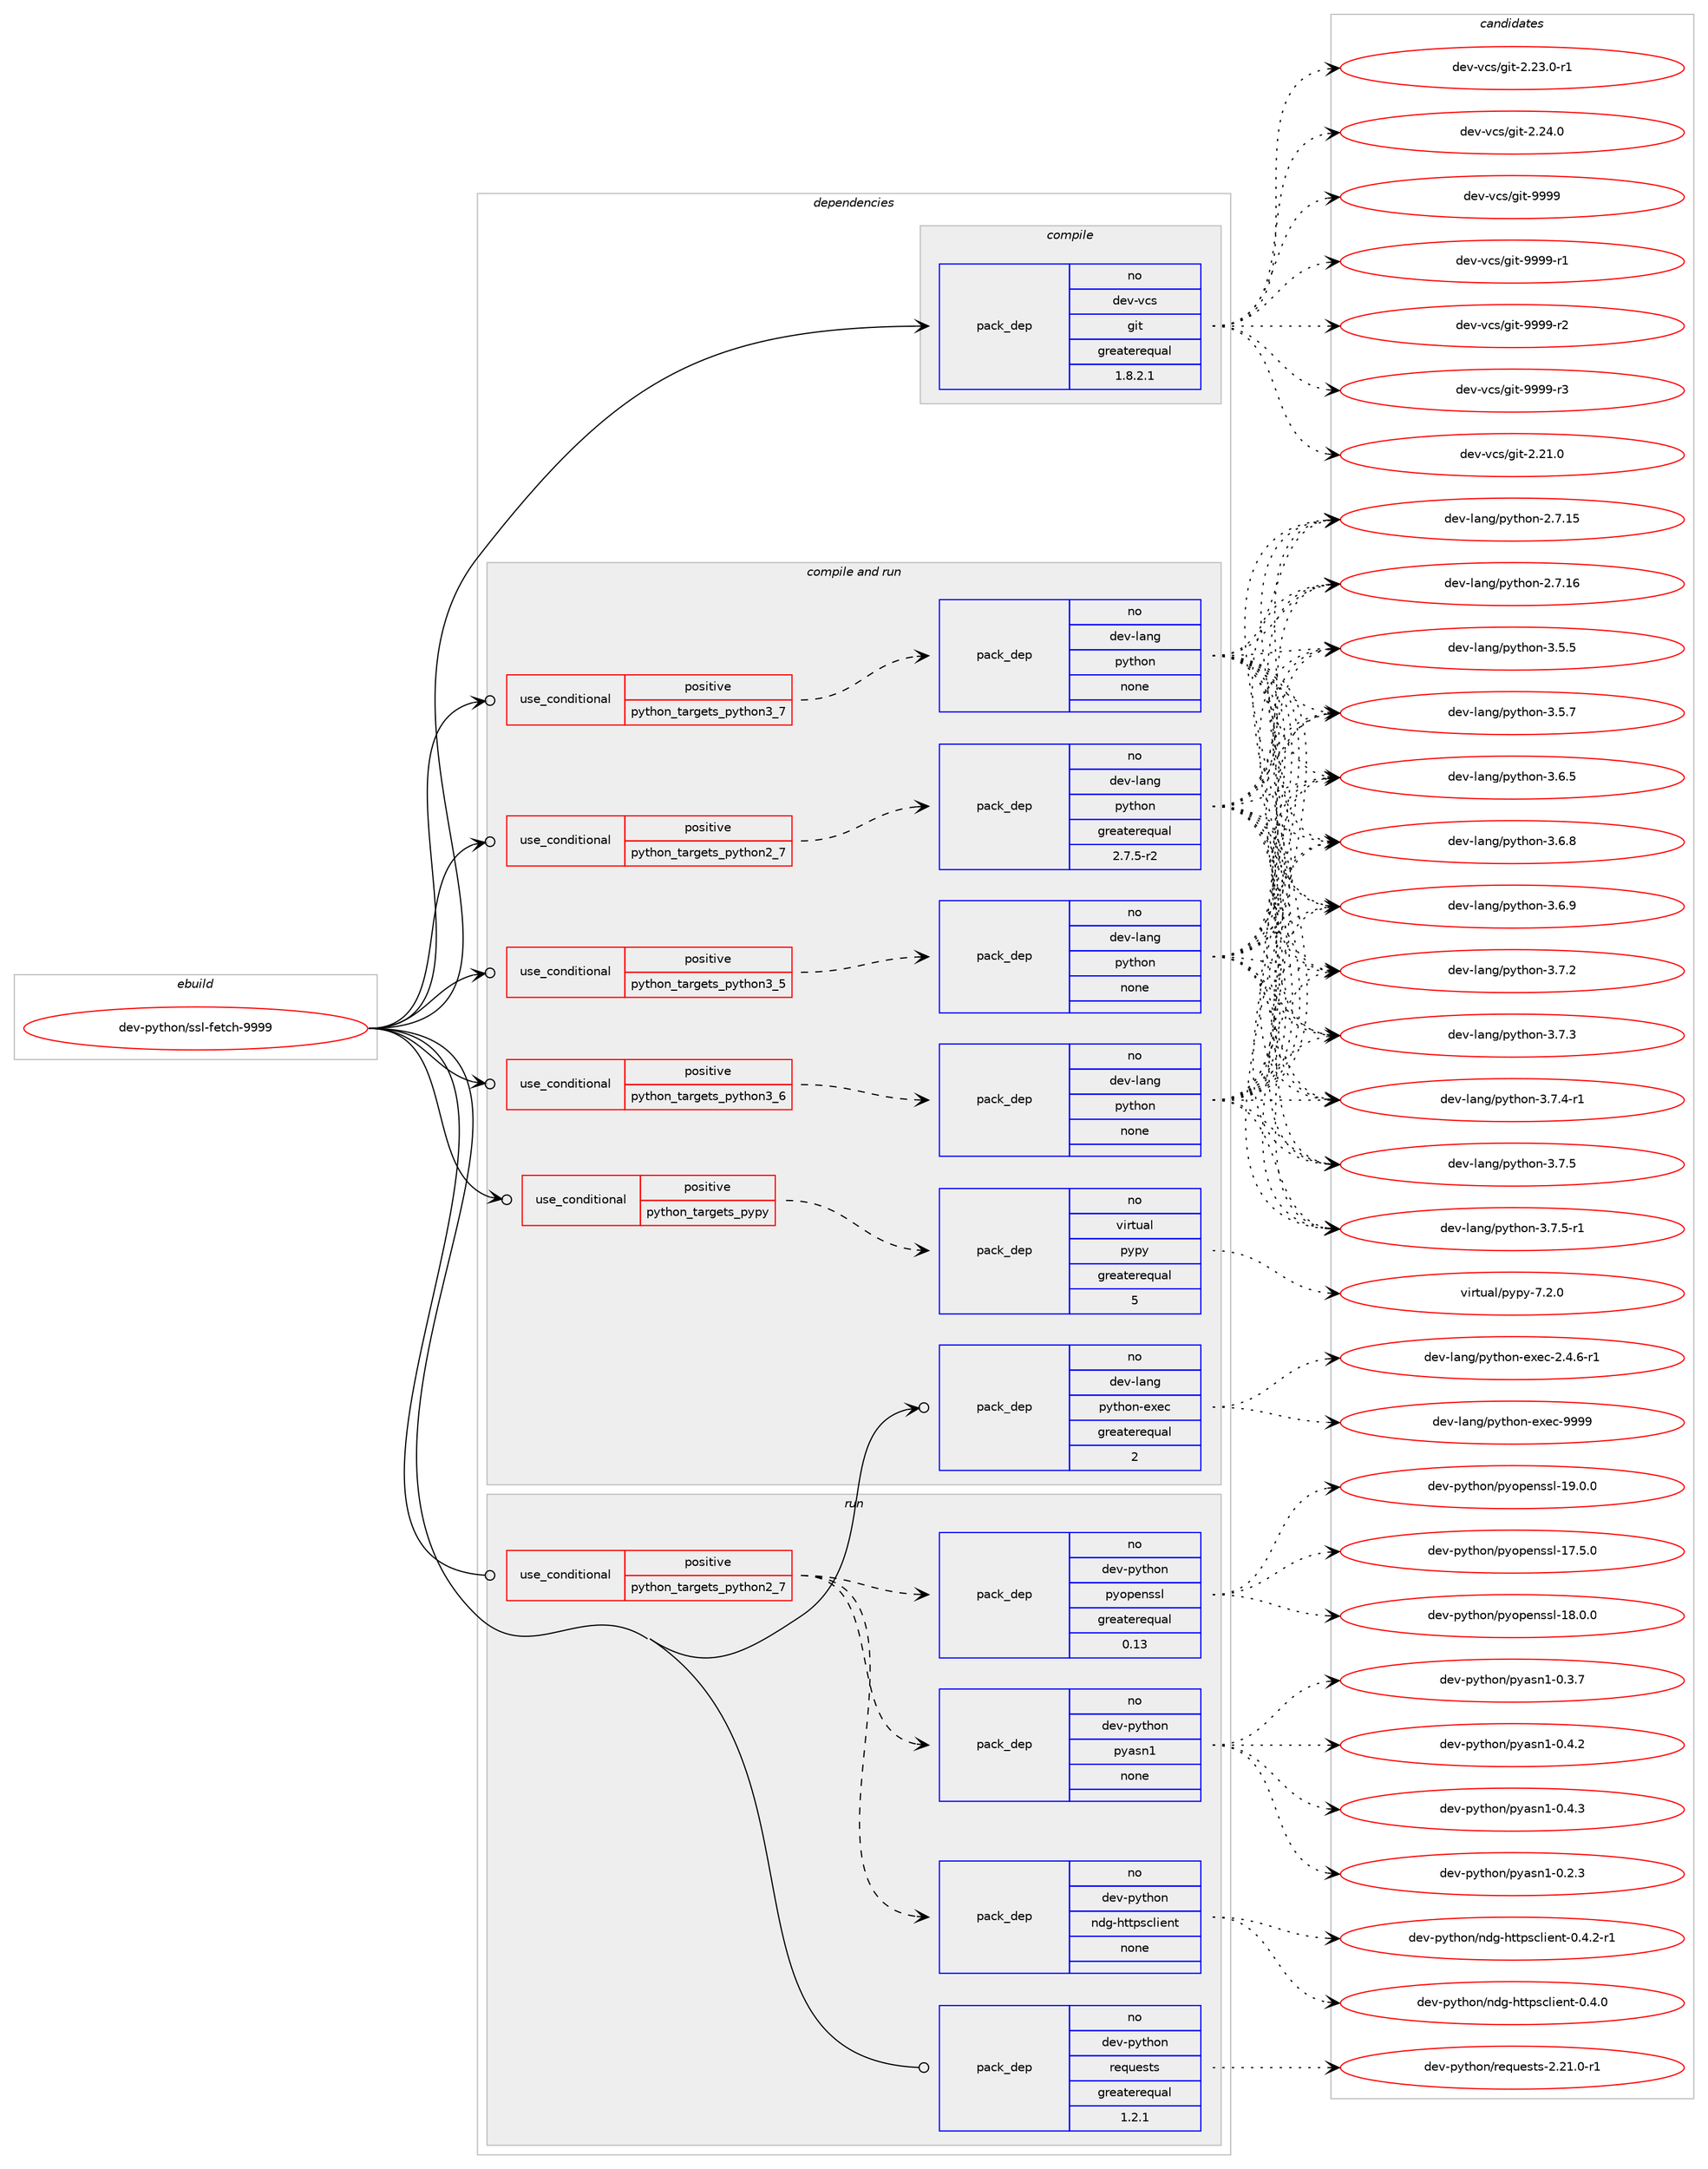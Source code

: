 digraph prolog {

# *************
# Graph options
# *************

newrank=true;
concentrate=true;
compound=true;
graph [rankdir=LR,fontname=Helvetica,fontsize=10,ranksep=1.5];#, ranksep=2.5, nodesep=0.2];
edge  [arrowhead=vee];
node  [fontname=Helvetica,fontsize=10];

# **********
# The ebuild
# **********

subgraph cluster_leftcol {
color=gray;
rank=same;
label=<<i>ebuild</i>>;
id [label="dev-python/ssl-fetch-9999", color=red, width=4, href="../dev-python/ssl-fetch-9999.svg"];
}

# ****************
# The dependencies
# ****************

subgraph cluster_midcol {
color=gray;
label=<<i>dependencies</i>>;
subgraph cluster_compile {
fillcolor="#eeeeee";
style=filled;
label=<<i>compile</i>>;
subgraph pack477297 {
dependency639115 [label=<<TABLE BORDER="0" CELLBORDER="1" CELLSPACING="0" CELLPADDING="4" WIDTH="220"><TR><TD ROWSPAN="6" CELLPADDING="30">pack_dep</TD></TR><TR><TD WIDTH="110">no</TD></TR><TR><TD>dev-vcs</TD></TR><TR><TD>git</TD></TR><TR><TD>greaterequal</TD></TR><TR><TD>1.8.2.1</TD></TR></TABLE>>, shape=none, color=blue];
}
id:e -> dependency639115:w [weight=20,style="solid",arrowhead="vee"];
}
subgraph cluster_compileandrun {
fillcolor="#eeeeee";
style=filled;
label=<<i>compile and run</i>>;
subgraph cond149937 {
dependency639116 [label=<<TABLE BORDER="0" CELLBORDER="1" CELLSPACING="0" CELLPADDING="4"><TR><TD ROWSPAN="3" CELLPADDING="10">use_conditional</TD></TR><TR><TD>positive</TD></TR><TR><TD>python_targets_pypy</TD></TR></TABLE>>, shape=none, color=red];
subgraph pack477298 {
dependency639117 [label=<<TABLE BORDER="0" CELLBORDER="1" CELLSPACING="0" CELLPADDING="4" WIDTH="220"><TR><TD ROWSPAN="6" CELLPADDING="30">pack_dep</TD></TR><TR><TD WIDTH="110">no</TD></TR><TR><TD>virtual</TD></TR><TR><TD>pypy</TD></TR><TR><TD>greaterequal</TD></TR><TR><TD>5</TD></TR></TABLE>>, shape=none, color=blue];
}
dependency639116:e -> dependency639117:w [weight=20,style="dashed",arrowhead="vee"];
}
id:e -> dependency639116:w [weight=20,style="solid",arrowhead="odotvee"];
subgraph cond149938 {
dependency639118 [label=<<TABLE BORDER="0" CELLBORDER="1" CELLSPACING="0" CELLPADDING="4"><TR><TD ROWSPAN="3" CELLPADDING="10">use_conditional</TD></TR><TR><TD>positive</TD></TR><TR><TD>python_targets_python2_7</TD></TR></TABLE>>, shape=none, color=red];
subgraph pack477299 {
dependency639119 [label=<<TABLE BORDER="0" CELLBORDER="1" CELLSPACING="0" CELLPADDING="4" WIDTH="220"><TR><TD ROWSPAN="6" CELLPADDING="30">pack_dep</TD></TR><TR><TD WIDTH="110">no</TD></TR><TR><TD>dev-lang</TD></TR><TR><TD>python</TD></TR><TR><TD>greaterequal</TD></TR><TR><TD>2.7.5-r2</TD></TR></TABLE>>, shape=none, color=blue];
}
dependency639118:e -> dependency639119:w [weight=20,style="dashed",arrowhead="vee"];
}
id:e -> dependency639118:w [weight=20,style="solid",arrowhead="odotvee"];
subgraph cond149939 {
dependency639120 [label=<<TABLE BORDER="0" CELLBORDER="1" CELLSPACING="0" CELLPADDING="4"><TR><TD ROWSPAN="3" CELLPADDING="10">use_conditional</TD></TR><TR><TD>positive</TD></TR><TR><TD>python_targets_python3_5</TD></TR></TABLE>>, shape=none, color=red];
subgraph pack477300 {
dependency639121 [label=<<TABLE BORDER="0" CELLBORDER="1" CELLSPACING="0" CELLPADDING="4" WIDTH="220"><TR><TD ROWSPAN="6" CELLPADDING="30">pack_dep</TD></TR><TR><TD WIDTH="110">no</TD></TR><TR><TD>dev-lang</TD></TR><TR><TD>python</TD></TR><TR><TD>none</TD></TR><TR><TD></TD></TR></TABLE>>, shape=none, color=blue];
}
dependency639120:e -> dependency639121:w [weight=20,style="dashed",arrowhead="vee"];
}
id:e -> dependency639120:w [weight=20,style="solid",arrowhead="odotvee"];
subgraph cond149940 {
dependency639122 [label=<<TABLE BORDER="0" CELLBORDER="1" CELLSPACING="0" CELLPADDING="4"><TR><TD ROWSPAN="3" CELLPADDING="10">use_conditional</TD></TR><TR><TD>positive</TD></TR><TR><TD>python_targets_python3_6</TD></TR></TABLE>>, shape=none, color=red];
subgraph pack477301 {
dependency639123 [label=<<TABLE BORDER="0" CELLBORDER="1" CELLSPACING="0" CELLPADDING="4" WIDTH="220"><TR><TD ROWSPAN="6" CELLPADDING="30">pack_dep</TD></TR><TR><TD WIDTH="110">no</TD></TR><TR><TD>dev-lang</TD></TR><TR><TD>python</TD></TR><TR><TD>none</TD></TR><TR><TD></TD></TR></TABLE>>, shape=none, color=blue];
}
dependency639122:e -> dependency639123:w [weight=20,style="dashed",arrowhead="vee"];
}
id:e -> dependency639122:w [weight=20,style="solid",arrowhead="odotvee"];
subgraph cond149941 {
dependency639124 [label=<<TABLE BORDER="0" CELLBORDER="1" CELLSPACING="0" CELLPADDING="4"><TR><TD ROWSPAN="3" CELLPADDING="10">use_conditional</TD></TR><TR><TD>positive</TD></TR><TR><TD>python_targets_python3_7</TD></TR></TABLE>>, shape=none, color=red];
subgraph pack477302 {
dependency639125 [label=<<TABLE BORDER="0" CELLBORDER="1" CELLSPACING="0" CELLPADDING="4" WIDTH="220"><TR><TD ROWSPAN="6" CELLPADDING="30">pack_dep</TD></TR><TR><TD WIDTH="110">no</TD></TR><TR><TD>dev-lang</TD></TR><TR><TD>python</TD></TR><TR><TD>none</TD></TR><TR><TD></TD></TR></TABLE>>, shape=none, color=blue];
}
dependency639124:e -> dependency639125:w [weight=20,style="dashed",arrowhead="vee"];
}
id:e -> dependency639124:w [weight=20,style="solid",arrowhead="odotvee"];
subgraph pack477303 {
dependency639126 [label=<<TABLE BORDER="0" CELLBORDER="1" CELLSPACING="0" CELLPADDING="4" WIDTH="220"><TR><TD ROWSPAN="6" CELLPADDING="30">pack_dep</TD></TR><TR><TD WIDTH="110">no</TD></TR><TR><TD>dev-lang</TD></TR><TR><TD>python-exec</TD></TR><TR><TD>greaterequal</TD></TR><TR><TD>2</TD></TR></TABLE>>, shape=none, color=blue];
}
id:e -> dependency639126:w [weight=20,style="solid",arrowhead="odotvee"];
}
subgraph cluster_run {
fillcolor="#eeeeee";
style=filled;
label=<<i>run</i>>;
subgraph cond149942 {
dependency639127 [label=<<TABLE BORDER="0" CELLBORDER="1" CELLSPACING="0" CELLPADDING="4"><TR><TD ROWSPAN="3" CELLPADDING="10">use_conditional</TD></TR><TR><TD>positive</TD></TR><TR><TD>python_targets_python2_7</TD></TR></TABLE>>, shape=none, color=red];
subgraph pack477304 {
dependency639128 [label=<<TABLE BORDER="0" CELLBORDER="1" CELLSPACING="0" CELLPADDING="4" WIDTH="220"><TR><TD ROWSPAN="6" CELLPADDING="30">pack_dep</TD></TR><TR><TD WIDTH="110">no</TD></TR><TR><TD>dev-python</TD></TR><TR><TD>ndg-httpsclient</TD></TR><TR><TD>none</TD></TR><TR><TD></TD></TR></TABLE>>, shape=none, color=blue];
}
dependency639127:e -> dependency639128:w [weight=20,style="dashed",arrowhead="vee"];
subgraph pack477305 {
dependency639129 [label=<<TABLE BORDER="0" CELLBORDER="1" CELLSPACING="0" CELLPADDING="4" WIDTH="220"><TR><TD ROWSPAN="6" CELLPADDING="30">pack_dep</TD></TR><TR><TD WIDTH="110">no</TD></TR><TR><TD>dev-python</TD></TR><TR><TD>pyasn1</TD></TR><TR><TD>none</TD></TR><TR><TD></TD></TR></TABLE>>, shape=none, color=blue];
}
dependency639127:e -> dependency639129:w [weight=20,style="dashed",arrowhead="vee"];
subgraph pack477306 {
dependency639130 [label=<<TABLE BORDER="0" CELLBORDER="1" CELLSPACING="0" CELLPADDING="4" WIDTH="220"><TR><TD ROWSPAN="6" CELLPADDING="30">pack_dep</TD></TR><TR><TD WIDTH="110">no</TD></TR><TR><TD>dev-python</TD></TR><TR><TD>pyopenssl</TD></TR><TR><TD>greaterequal</TD></TR><TR><TD>0.13</TD></TR></TABLE>>, shape=none, color=blue];
}
dependency639127:e -> dependency639130:w [weight=20,style="dashed",arrowhead="vee"];
}
id:e -> dependency639127:w [weight=20,style="solid",arrowhead="odot"];
subgraph pack477307 {
dependency639131 [label=<<TABLE BORDER="0" CELLBORDER="1" CELLSPACING="0" CELLPADDING="4" WIDTH="220"><TR><TD ROWSPAN="6" CELLPADDING="30">pack_dep</TD></TR><TR><TD WIDTH="110">no</TD></TR><TR><TD>dev-python</TD></TR><TR><TD>requests</TD></TR><TR><TD>greaterequal</TD></TR><TR><TD>1.2.1</TD></TR></TABLE>>, shape=none, color=blue];
}
id:e -> dependency639131:w [weight=20,style="solid",arrowhead="odot"];
}
}

# **************
# The candidates
# **************

subgraph cluster_choices {
rank=same;
color=gray;
label=<<i>candidates</i>>;

subgraph choice477297 {
color=black;
nodesep=1;
choice10010111845118991154710310511645504650494648 [label="dev-vcs/git-2.21.0", color=red, width=4,href="../dev-vcs/git-2.21.0.svg"];
choice100101118451189911547103105116455046505146484511449 [label="dev-vcs/git-2.23.0-r1", color=red, width=4,href="../dev-vcs/git-2.23.0-r1.svg"];
choice10010111845118991154710310511645504650524648 [label="dev-vcs/git-2.24.0", color=red, width=4,href="../dev-vcs/git-2.24.0.svg"];
choice1001011184511899115471031051164557575757 [label="dev-vcs/git-9999", color=red, width=4,href="../dev-vcs/git-9999.svg"];
choice10010111845118991154710310511645575757574511449 [label="dev-vcs/git-9999-r1", color=red, width=4,href="../dev-vcs/git-9999-r1.svg"];
choice10010111845118991154710310511645575757574511450 [label="dev-vcs/git-9999-r2", color=red, width=4,href="../dev-vcs/git-9999-r2.svg"];
choice10010111845118991154710310511645575757574511451 [label="dev-vcs/git-9999-r3", color=red, width=4,href="../dev-vcs/git-9999-r3.svg"];
dependency639115:e -> choice10010111845118991154710310511645504650494648:w [style=dotted,weight="100"];
dependency639115:e -> choice100101118451189911547103105116455046505146484511449:w [style=dotted,weight="100"];
dependency639115:e -> choice10010111845118991154710310511645504650524648:w [style=dotted,weight="100"];
dependency639115:e -> choice1001011184511899115471031051164557575757:w [style=dotted,weight="100"];
dependency639115:e -> choice10010111845118991154710310511645575757574511449:w [style=dotted,weight="100"];
dependency639115:e -> choice10010111845118991154710310511645575757574511450:w [style=dotted,weight="100"];
dependency639115:e -> choice10010111845118991154710310511645575757574511451:w [style=dotted,weight="100"];
}
subgraph choice477298 {
color=black;
nodesep=1;
choice1181051141161179710847112121112121455546504648 [label="virtual/pypy-7.2.0", color=red, width=4,href="../virtual/pypy-7.2.0.svg"];
dependency639117:e -> choice1181051141161179710847112121112121455546504648:w [style=dotted,weight="100"];
}
subgraph choice477299 {
color=black;
nodesep=1;
choice10010111845108971101034711212111610411111045504655464953 [label="dev-lang/python-2.7.15", color=red, width=4,href="../dev-lang/python-2.7.15.svg"];
choice10010111845108971101034711212111610411111045504655464954 [label="dev-lang/python-2.7.16", color=red, width=4,href="../dev-lang/python-2.7.16.svg"];
choice100101118451089711010347112121116104111110455146534653 [label="dev-lang/python-3.5.5", color=red, width=4,href="../dev-lang/python-3.5.5.svg"];
choice100101118451089711010347112121116104111110455146534655 [label="dev-lang/python-3.5.7", color=red, width=4,href="../dev-lang/python-3.5.7.svg"];
choice100101118451089711010347112121116104111110455146544653 [label="dev-lang/python-3.6.5", color=red, width=4,href="../dev-lang/python-3.6.5.svg"];
choice100101118451089711010347112121116104111110455146544656 [label="dev-lang/python-3.6.8", color=red, width=4,href="../dev-lang/python-3.6.8.svg"];
choice100101118451089711010347112121116104111110455146544657 [label="dev-lang/python-3.6.9", color=red, width=4,href="../dev-lang/python-3.6.9.svg"];
choice100101118451089711010347112121116104111110455146554650 [label="dev-lang/python-3.7.2", color=red, width=4,href="../dev-lang/python-3.7.2.svg"];
choice100101118451089711010347112121116104111110455146554651 [label="dev-lang/python-3.7.3", color=red, width=4,href="../dev-lang/python-3.7.3.svg"];
choice1001011184510897110103471121211161041111104551465546524511449 [label="dev-lang/python-3.7.4-r1", color=red, width=4,href="../dev-lang/python-3.7.4-r1.svg"];
choice100101118451089711010347112121116104111110455146554653 [label="dev-lang/python-3.7.5", color=red, width=4,href="../dev-lang/python-3.7.5.svg"];
choice1001011184510897110103471121211161041111104551465546534511449 [label="dev-lang/python-3.7.5-r1", color=red, width=4,href="../dev-lang/python-3.7.5-r1.svg"];
dependency639119:e -> choice10010111845108971101034711212111610411111045504655464953:w [style=dotted,weight="100"];
dependency639119:e -> choice10010111845108971101034711212111610411111045504655464954:w [style=dotted,weight="100"];
dependency639119:e -> choice100101118451089711010347112121116104111110455146534653:w [style=dotted,weight="100"];
dependency639119:e -> choice100101118451089711010347112121116104111110455146534655:w [style=dotted,weight="100"];
dependency639119:e -> choice100101118451089711010347112121116104111110455146544653:w [style=dotted,weight="100"];
dependency639119:e -> choice100101118451089711010347112121116104111110455146544656:w [style=dotted,weight="100"];
dependency639119:e -> choice100101118451089711010347112121116104111110455146544657:w [style=dotted,weight="100"];
dependency639119:e -> choice100101118451089711010347112121116104111110455146554650:w [style=dotted,weight="100"];
dependency639119:e -> choice100101118451089711010347112121116104111110455146554651:w [style=dotted,weight="100"];
dependency639119:e -> choice1001011184510897110103471121211161041111104551465546524511449:w [style=dotted,weight="100"];
dependency639119:e -> choice100101118451089711010347112121116104111110455146554653:w [style=dotted,weight="100"];
dependency639119:e -> choice1001011184510897110103471121211161041111104551465546534511449:w [style=dotted,weight="100"];
}
subgraph choice477300 {
color=black;
nodesep=1;
choice10010111845108971101034711212111610411111045504655464953 [label="dev-lang/python-2.7.15", color=red, width=4,href="../dev-lang/python-2.7.15.svg"];
choice10010111845108971101034711212111610411111045504655464954 [label="dev-lang/python-2.7.16", color=red, width=4,href="../dev-lang/python-2.7.16.svg"];
choice100101118451089711010347112121116104111110455146534653 [label="dev-lang/python-3.5.5", color=red, width=4,href="../dev-lang/python-3.5.5.svg"];
choice100101118451089711010347112121116104111110455146534655 [label="dev-lang/python-3.5.7", color=red, width=4,href="../dev-lang/python-3.5.7.svg"];
choice100101118451089711010347112121116104111110455146544653 [label="dev-lang/python-3.6.5", color=red, width=4,href="../dev-lang/python-3.6.5.svg"];
choice100101118451089711010347112121116104111110455146544656 [label="dev-lang/python-3.6.8", color=red, width=4,href="../dev-lang/python-3.6.8.svg"];
choice100101118451089711010347112121116104111110455146544657 [label="dev-lang/python-3.6.9", color=red, width=4,href="../dev-lang/python-3.6.9.svg"];
choice100101118451089711010347112121116104111110455146554650 [label="dev-lang/python-3.7.2", color=red, width=4,href="../dev-lang/python-3.7.2.svg"];
choice100101118451089711010347112121116104111110455146554651 [label="dev-lang/python-3.7.3", color=red, width=4,href="../dev-lang/python-3.7.3.svg"];
choice1001011184510897110103471121211161041111104551465546524511449 [label="dev-lang/python-3.7.4-r1", color=red, width=4,href="../dev-lang/python-3.7.4-r1.svg"];
choice100101118451089711010347112121116104111110455146554653 [label="dev-lang/python-3.7.5", color=red, width=4,href="../dev-lang/python-3.7.5.svg"];
choice1001011184510897110103471121211161041111104551465546534511449 [label="dev-lang/python-3.7.5-r1", color=red, width=4,href="../dev-lang/python-3.7.5-r1.svg"];
dependency639121:e -> choice10010111845108971101034711212111610411111045504655464953:w [style=dotted,weight="100"];
dependency639121:e -> choice10010111845108971101034711212111610411111045504655464954:w [style=dotted,weight="100"];
dependency639121:e -> choice100101118451089711010347112121116104111110455146534653:w [style=dotted,weight="100"];
dependency639121:e -> choice100101118451089711010347112121116104111110455146534655:w [style=dotted,weight="100"];
dependency639121:e -> choice100101118451089711010347112121116104111110455146544653:w [style=dotted,weight="100"];
dependency639121:e -> choice100101118451089711010347112121116104111110455146544656:w [style=dotted,weight="100"];
dependency639121:e -> choice100101118451089711010347112121116104111110455146544657:w [style=dotted,weight="100"];
dependency639121:e -> choice100101118451089711010347112121116104111110455146554650:w [style=dotted,weight="100"];
dependency639121:e -> choice100101118451089711010347112121116104111110455146554651:w [style=dotted,weight="100"];
dependency639121:e -> choice1001011184510897110103471121211161041111104551465546524511449:w [style=dotted,weight="100"];
dependency639121:e -> choice100101118451089711010347112121116104111110455146554653:w [style=dotted,weight="100"];
dependency639121:e -> choice1001011184510897110103471121211161041111104551465546534511449:w [style=dotted,weight="100"];
}
subgraph choice477301 {
color=black;
nodesep=1;
choice10010111845108971101034711212111610411111045504655464953 [label="dev-lang/python-2.7.15", color=red, width=4,href="../dev-lang/python-2.7.15.svg"];
choice10010111845108971101034711212111610411111045504655464954 [label="dev-lang/python-2.7.16", color=red, width=4,href="../dev-lang/python-2.7.16.svg"];
choice100101118451089711010347112121116104111110455146534653 [label="dev-lang/python-3.5.5", color=red, width=4,href="../dev-lang/python-3.5.5.svg"];
choice100101118451089711010347112121116104111110455146534655 [label="dev-lang/python-3.5.7", color=red, width=4,href="../dev-lang/python-3.5.7.svg"];
choice100101118451089711010347112121116104111110455146544653 [label="dev-lang/python-3.6.5", color=red, width=4,href="../dev-lang/python-3.6.5.svg"];
choice100101118451089711010347112121116104111110455146544656 [label="dev-lang/python-3.6.8", color=red, width=4,href="../dev-lang/python-3.6.8.svg"];
choice100101118451089711010347112121116104111110455146544657 [label="dev-lang/python-3.6.9", color=red, width=4,href="../dev-lang/python-3.6.9.svg"];
choice100101118451089711010347112121116104111110455146554650 [label="dev-lang/python-3.7.2", color=red, width=4,href="../dev-lang/python-3.7.2.svg"];
choice100101118451089711010347112121116104111110455146554651 [label="dev-lang/python-3.7.3", color=red, width=4,href="../dev-lang/python-3.7.3.svg"];
choice1001011184510897110103471121211161041111104551465546524511449 [label="dev-lang/python-3.7.4-r1", color=red, width=4,href="../dev-lang/python-3.7.4-r1.svg"];
choice100101118451089711010347112121116104111110455146554653 [label="dev-lang/python-3.7.5", color=red, width=4,href="../dev-lang/python-3.7.5.svg"];
choice1001011184510897110103471121211161041111104551465546534511449 [label="dev-lang/python-3.7.5-r1", color=red, width=4,href="../dev-lang/python-3.7.5-r1.svg"];
dependency639123:e -> choice10010111845108971101034711212111610411111045504655464953:w [style=dotted,weight="100"];
dependency639123:e -> choice10010111845108971101034711212111610411111045504655464954:w [style=dotted,weight="100"];
dependency639123:e -> choice100101118451089711010347112121116104111110455146534653:w [style=dotted,weight="100"];
dependency639123:e -> choice100101118451089711010347112121116104111110455146534655:w [style=dotted,weight="100"];
dependency639123:e -> choice100101118451089711010347112121116104111110455146544653:w [style=dotted,weight="100"];
dependency639123:e -> choice100101118451089711010347112121116104111110455146544656:w [style=dotted,weight="100"];
dependency639123:e -> choice100101118451089711010347112121116104111110455146544657:w [style=dotted,weight="100"];
dependency639123:e -> choice100101118451089711010347112121116104111110455146554650:w [style=dotted,weight="100"];
dependency639123:e -> choice100101118451089711010347112121116104111110455146554651:w [style=dotted,weight="100"];
dependency639123:e -> choice1001011184510897110103471121211161041111104551465546524511449:w [style=dotted,weight="100"];
dependency639123:e -> choice100101118451089711010347112121116104111110455146554653:w [style=dotted,weight="100"];
dependency639123:e -> choice1001011184510897110103471121211161041111104551465546534511449:w [style=dotted,weight="100"];
}
subgraph choice477302 {
color=black;
nodesep=1;
choice10010111845108971101034711212111610411111045504655464953 [label="dev-lang/python-2.7.15", color=red, width=4,href="../dev-lang/python-2.7.15.svg"];
choice10010111845108971101034711212111610411111045504655464954 [label="dev-lang/python-2.7.16", color=red, width=4,href="../dev-lang/python-2.7.16.svg"];
choice100101118451089711010347112121116104111110455146534653 [label="dev-lang/python-3.5.5", color=red, width=4,href="../dev-lang/python-3.5.5.svg"];
choice100101118451089711010347112121116104111110455146534655 [label="dev-lang/python-3.5.7", color=red, width=4,href="../dev-lang/python-3.5.7.svg"];
choice100101118451089711010347112121116104111110455146544653 [label="dev-lang/python-3.6.5", color=red, width=4,href="../dev-lang/python-3.6.5.svg"];
choice100101118451089711010347112121116104111110455146544656 [label="dev-lang/python-3.6.8", color=red, width=4,href="../dev-lang/python-3.6.8.svg"];
choice100101118451089711010347112121116104111110455146544657 [label="dev-lang/python-3.6.9", color=red, width=4,href="../dev-lang/python-3.6.9.svg"];
choice100101118451089711010347112121116104111110455146554650 [label="dev-lang/python-3.7.2", color=red, width=4,href="../dev-lang/python-3.7.2.svg"];
choice100101118451089711010347112121116104111110455146554651 [label="dev-lang/python-3.7.3", color=red, width=4,href="../dev-lang/python-3.7.3.svg"];
choice1001011184510897110103471121211161041111104551465546524511449 [label="dev-lang/python-3.7.4-r1", color=red, width=4,href="../dev-lang/python-3.7.4-r1.svg"];
choice100101118451089711010347112121116104111110455146554653 [label="dev-lang/python-3.7.5", color=red, width=4,href="../dev-lang/python-3.7.5.svg"];
choice1001011184510897110103471121211161041111104551465546534511449 [label="dev-lang/python-3.7.5-r1", color=red, width=4,href="../dev-lang/python-3.7.5-r1.svg"];
dependency639125:e -> choice10010111845108971101034711212111610411111045504655464953:w [style=dotted,weight="100"];
dependency639125:e -> choice10010111845108971101034711212111610411111045504655464954:w [style=dotted,weight="100"];
dependency639125:e -> choice100101118451089711010347112121116104111110455146534653:w [style=dotted,weight="100"];
dependency639125:e -> choice100101118451089711010347112121116104111110455146534655:w [style=dotted,weight="100"];
dependency639125:e -> choice100101118451089711010347112121116104111110455146544653:w [style=dotted,weight="100"];
dependency639125:e -> choice100101118451089711010347112121116104111110455146544656:w [style=dotted,weight="100"];
dependency639125:e -> choice100101118451089711010347112121116104111110455146544657:w [style=dotted,weight="100"];
dependency639125:e -> choice100101118451089711010347112121116104111110455146554650:w [style=dotted,weight="100"];
dependency639125:e -> choice100101118451089711010347112121116104111110455146554651:w [style=dotted,weight="100"];
dependency639125:e -> choice1001011184510897110103471121211161041111104551465546524511449:w [style=dotted,weight="100"];
dependency639125:e -> choice100101118451089711010347112121116104111110455146554653:w [style=dotted,weight="100"];
dependency639125:e -> choice1001011184510897110103471121211161041111104551465546534511449:w [style=dotted,weight="100"];
}
subgraph choice477303 {
color=black;
nodesep=1;
choice10010111845108971101034711212111610411111045101120101994550465246544511449 [label="dev-lang/python-exec-2.4.6-r1", color=red, width=4,href="../dev-lang/python-exec-2.4.6-r1.svg"];
choice10010111845108971101034711212111610411111045101120101994557575757 [label="dev-lang/python-exec-9999", color=red, width=4,href="../dev-lang/python-exec-9999.svg"];
dependency639126:e -> choice10010111845108971101034711212111610411111045101120101994550465246544511449:w [style=dotted,weight="100"];
dependency639126:e -> choice10010111845108971101034711212111610411111045101120101994557575757:w [style=dotted,weight="100"];
}
subgraph choice477304 {
color=black;
nodesep=1;
choice10010111845112121116104111110471101001034510411611611211599108105101110116454846524648 [label="dev-python/ndg-httpsclient-0.4.0", color=red, width=4,href="../dev-python/ndg-httpsclient-0.4.0.svg"];
choice100101118451121211161041111104711010010345104116116112115991081051011101164548465246504511449 [label="dev-python/ndg-httpsclient-0.4.2-r1", color=red, width=4,href="../dev-python/ndg-httpsclient-0.4.2-r1.svg"];
dependency639128:e -> choice10010111845112121116104111110471101001034510411611611211599108105101110116454846524648:w [style=dotted,weight="100"];
dependency639128:e -> choice100101118451121211161041111104711010010345104116116112115991081051011101164548465246504511449:w [style=dotted,weight="100"];
}
subgraph choice477305 {
color=black;
nodesep=1;
choice10010111845112121116104111110471121219711511049454846504651 [label="dev-python/pyasn1-0.2.3", color=red, width=4,href="../dev-python/pyasn1-0.2.3.svg"];
choice10010111845112121116104111110471121219711511049454846514655 [label="dev-python/pyasn1-0.3.7", color=red, width=4,href="../dev-python/pyasn1-0.3.7.svg"];
choice10010111845112121116104111110471121219711511049454846524650 [label="dev-python/pyasn1-0.4.2", color=red, width=4,href="../dev-python/pyasn1-0.4.2.svg"];
choice10010111845112121116104111110471121219711511049454846524651 [label="dev-python/pyasn1-0.4.3", color=red, width=4,href="../dev-python/pyasn1-0.4.3.svg"];
dependency639129:e -> choice10010111845112121116104111110471121219711511049454846504651:w [style=dotted,weight="100"];
dependency639129:e -> choice10010111845112121116104111110471121219711511049454846514655:w [style=dotted,weight="100"];
dependency639129:e -> choice10010111845112121116104111110471121219711511049454846524650:w [style=dotted,weight="100"];
dependency639129:e -> choice10010111845112121116104111110471121219711511049454846524651:w [style=dotted,weight="100"];
}
subgraph choice477306 {
color=black;
nodesep=1;
choice100101118451121211161041111104711212111111210111011511510845495546534648 [label="dev-python/pyopenssl-17.5.0", color=red, width=4,href="../dev-python/pyopenssl-17.5.0.svg"];
choice100101118451121211161041111104711212111111210111011511510845495646484648 [label="dev-python/pyopenssl-18.0.0", color=red, width=4,href="../dev-python/pyopenssl-18.0.0.svg"];
choice100101118451121211161041111104711212111111210111011511510845495746484648 [label="dev-python/pyopenssl-19.0.0", color=red, width=4,href="../dev-python/pyopenssl-19.0.0.svg"];
dependency639130:e -> choice100101118451121211161041111104711212111111210111011511510845495546534648:w [style=dotted,weight="100"];
dependency639130:e -> choice100101118451121211161041111104711212111111210111011511510845495646484648:w [style=dotted,weight="100"];
dependency639130:e -> choice100101118451121211161041111104711212111111210111011511510845495746484648:w [style=dotted,weight="100"];
}
subgraph choice477307 {
color=black;
nodesep=1;
choice1001011184511212111610411111047114101113117101115116115455046504946484511449 [label="dev-python/requests-2.21.0-r1", color=red, width=4,href="../dev-python/requests-2.21.0-r1.svg"];
dependency639131:e -> choice1001011184511212111610411111047114101113117101115116115455046504946484511449:w [style=dotted,weight="100"];
}
}

}
